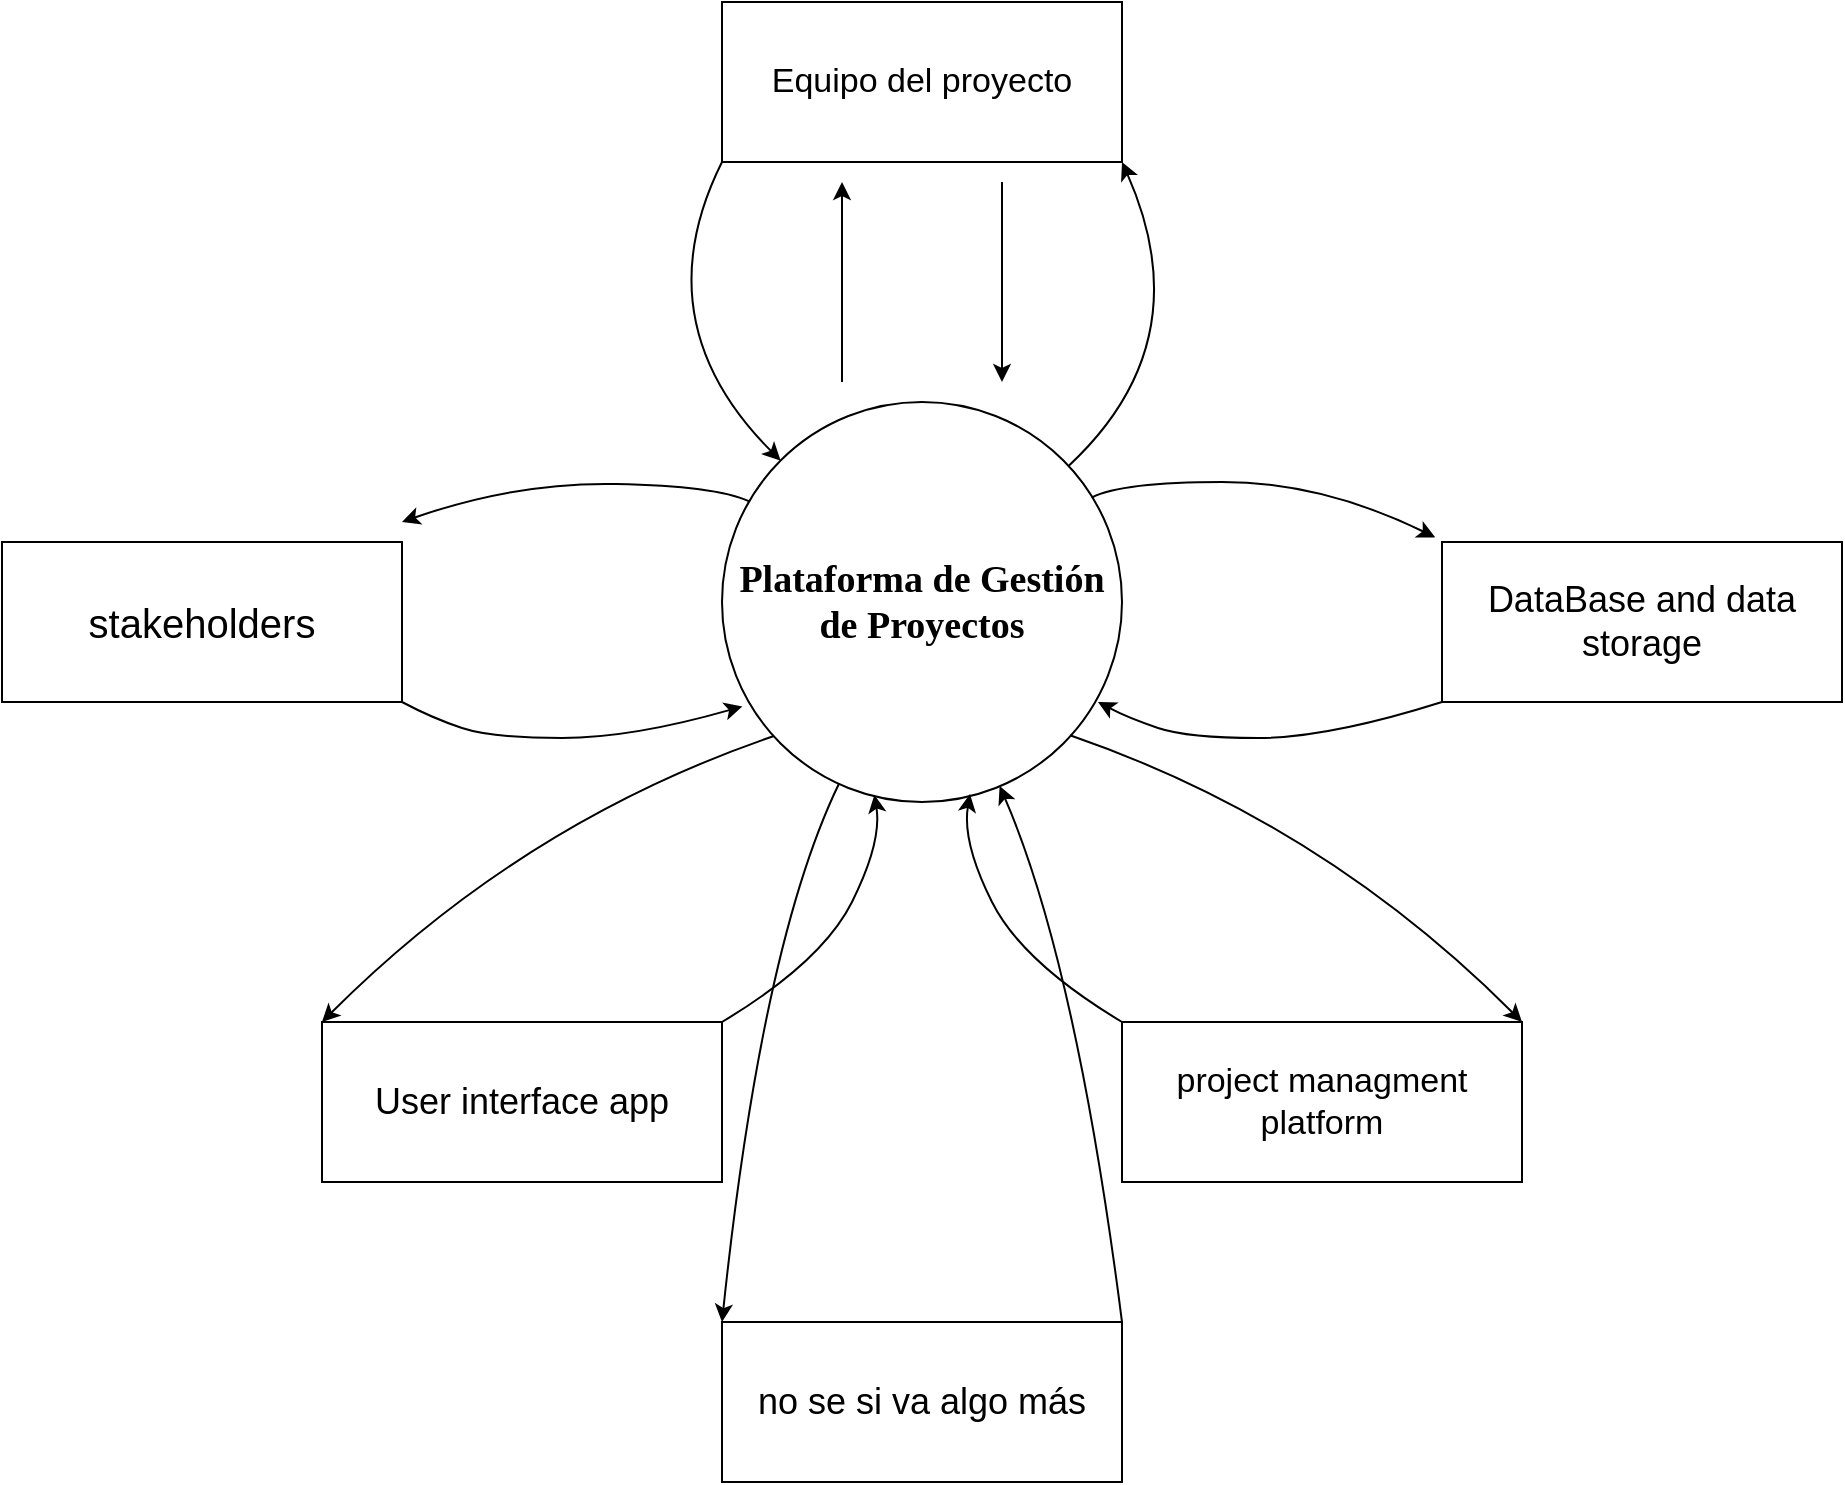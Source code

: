 <mxfile version="23.1.2" type="device">
  <diagram name="Página-1" id="F0qjEvc9fAmujxt9v7KA">
    <mxGraphModel dx="1880" dy="917" grid="1" gridSize="11" guides="1" tooltips="1" connect="1" arrows="1" fold="1" page="1" pageScale="1" pageWidth="827" pageHeight="1169" math="0" shadow="0">
      <root>
        <mxCell id="0" />
        <mxCell id="1" parent="0" />
        <mxCell id="2bknG78XrLo6GUS6gMfR-1" value="&lt;h3&gt;&lt;font face=&quot;Times New Roman&quot; style=&quot;font-size: 19px;&quot;&gt;Plataforma de Gestión de Proyectos&lt;/font&gt;&lt;/h3&gt;" style="ellipse;whiteSpace=wrap;html=1;aspect=fixed;" vertex="1" parent="1">
          <mxGeometry x="620" y="320" width="200" height="200" as="geometry" />
        </mxCell>
        <mxCell id="2bknG78XrLo6GUS6gMfR-2" value="&lt;font style=&quot;font-size: 17px;&quot;&gt;Equipo del proyecto&lt;/font&gt;" style="rounded=0;whiteSpace=wrap;html=1;" vertex="1" parent="1">
          <mxGeometry x="620" y="120" width="200" height="80" as="geometry" />
        </mxCell>
        <mxCell id="2bknG78XrLo6GUS6gMfR-3" value="" style="endArrow=classic;html=1;rounded=0;" edge="1" parent="1">
          <mxGeometry width="50" height="50" relative="1" as="geometry">
            <mxPoint x="680" y="310" as="sourcePoint" />
            <mxPoint x="680" y="210" as="targetPoint" />
          </mxGeometry>
        </mxCell>
        <mxCell id="2bknG78XrLo6GUS6gMfR-4" value="" style="endArrow=classic;html=1;rounded=0;" edge="1" parent="1">
          <mxGeometry width="50" height="50" relative="1" as="geometry">
            <mxPoint x="760" y="210" as="sourcePoint" />
            <mxPoint x="760" y="310" as="targetPoint" />
            <Array as="points">
              <mxPoint x="760" y="240" />
            </Array>
          </mxGeometry>
        </mxCell>
        <mxCell id="2bknG78XrLo6GUS6gMfR-6" value="" style="curved=1;endArrow=classic;html=1;rounded=0;exitX=0;exitY=1;exitDx=0;exitDy=0;" edge="1" parent="1" source="2bknG78XrLo6GUS6gMfR-2" target="2bknG78XrLo6GUS6gMfR-1">
          <mxGeometry width="50" height="50" relative="1" as="geometry">
            <mxPoint x="560" y="240" as="sourcePoint" />
            <mxPoint x="610" y="320" as="targetPoint" />
            <Array as="points">
              <mxPoint x="580" y="280" />
            </Array>
          </mxGeometry>
        </mxCell>
        <mxCell id="2bknG78XrLo6GUS6gMfR-10" value="&lt;font style=&quot;font-size: 18px;&quot;&gt;DataBase and data storage&lt;/font&gt;" style="rounded=0;whiteSpace=wrap;html=1;" vertex="1" parent="1">
          <mxGeometry x="980" y="390" width="200" height="80" as="geometry" />
        </mxCell>
        <mxCell id="2bknG78XrLo6GUS6gMfR-11" value="&lt;font style=&quot;font-size: 20px;&quot;&gt;stakeholders&lt;/font&gt;" style="rounded=0;whiteSpace=wrap;html=1;" vertex="1" parent="1">
          <mxGeometry x="260" y="390" width="200" height="80" as="geometry" />
        </mxCell>
        <mxCell id="2bknG78XrLo6GUS6gMfR-12" value="&lt;font style=&quot;font-size: 18px;&quot;&gt;User interface app&lt;/font&gt;" style="rounded=0;whiteSpace=wrap;html=1;" vertex="1" parent="1">
          <mxGeometry x="420" y="630" width="200" height="80" as="geometry" />
        </mxCell>
        <mxCell id="2bknG78XrLo6GUS6gMfR-13" value="&lt;font style=&quot;font-size: 17px;&quot;&gt;project managment platform&lt;/font&gt;" style="rounded=0;whiteSpace=wrap;html=1;" vertex="1" parent="1">
          <mxGeometry x="820" y="630" width="200" height="80" as="geometry" />
        </mxCell>
        <mxCell id="2bknG78XrLo6GUS6gMfR-14" value="" style="curved=1;endArrow=classic;html=1;rounded=0;entryX=-0.017;entryY=-0.029;entryDx=0;entryDy=0;entryPerimeter=0;exitX=0.924;exitY=0.239;exitDx=0;exitDy=0;exitPerimeter=0;" edge="1" parent="1" source="2bknG78XrLo6GUS6gMfR-1" target="2bknG78XrLo6GUS6gMfR-10">
          <mxGeometry width="50" height="50" relative="1" as="geometry">
            <mxPoint x="850" y="400" as="sourcePoint" />
            <mxPoint x="900" y="350" as="targetPoint" />
            <Array as="points">
              <mxPoint x="820" y="360" />
              <mxPoint x="920" y="360" />
            </Array>
          </mxGeometry>
        </mxCell>
        <mxCell id="2bknG78XrLo6GUS6gMfR-16" value="" style="curved=1;endArrow=classic;html=1;rounded=0;entryX=-0.017;entryY=-0.029;entryDx=0;entryDy=0;entryPerimeter=0;exitX=0;exitY=1;exitDx=0;exitDy=0;" edge="1" parent="1" source="2bknG78XrLo6GUS6gMfR-10">
          <mxGeometry width="50" height="50" relative="1" as="geometry">
            <mxPoint x="980" y="460" as="sourcePoint" />
            <mxPoint x="808" y="470" as="targetPoint" />
            <Array as="points">
              <mxPoint x="923" y="488" />
              <mxPoint x="853" y="488" />
              <mxPoint x="823" y="478" />
            </Array>
          </mxGeometry>
        </mxCell>
        <mxCell id="2bknG78XrLo6GUS6gMfR-17" value="" style="curved=1;endArrow=classic;html=1;rounded=0;" edge="1" parent="1" source="2bknG78XrLo6GUS6gMfR-1">
          <mxGeometry width="50" height="50" relative="1" as="geometry">
            <mxPoint x="849.0" y="349.0" as="sourcePoint" />
            <mxPoint x="820.0" y="200.0" as="targetPoint" />
            <Array as="points">
              <mxPoint x="860" y="290" />
            </Array>
          </mxGeometry>
        </mxCell>
        <mxCell id="2bknG78XrLo6GUS6gMfR-19" value="" style="curved=1;endArrow=classic;html=1;rounded=0;entryX=-0.017;entryY=-0.029;entryDx=0;entryDy=0;entryPerimeter=0;exitX=0.067;exitY=0.248;exitDx=0;exitDy=0;exitPerimeter=0;" edge="1" parent="1" source="2bknG78XrLo6GUS6gMfR-1">
          <mxGeometry width="50" height="50" relative="1" as="geometry">
            <mxPoint x="632" y="370" as="sourcePoint" />
            <mxPoint x="460" y="380" as="targetPoint" />
            <Array as="points">
              <mxPoint x="617" y="362" />
              <mxPoint x="517" y="360" />
            </Array>
          </mxGeometry>
        </mxCell>
        <mxCell id="2bknG78XrLo6GUS6gMfR-20" value="" style="curved=1;endArrow=classic;html=1;rounded=0;entryX=0.051;entryY=0.761;entryDx=0;entryDy=0;entryPerimeter=0;exitX=0.924;exitY=0.239;exitDx=0;exitDy=0;exitPerimeter=0;" edge="1" parent="1" target="2bknG78XrLo6GUS6gMfR-1">
          <mxGeometry width="50" height="50" relative="1" as="geometry">
            <mxPoint x="460" y="470" as="sourcePoint" />
            <mxPoint x="632" y="460" as="targetPoint" />
            <Array as="points">
              <mxPoint x="475" y="478" />
              <mxPoint x="505" y="488" />
              <mxPoint x="575" y="488" />
            </Array>
          </mxGeometry>
        </mxCell>
        <mxCell id="2bknG78XrLo6GUS6gMfR-21" value="" style="curved=1;endArrow=classic;html=1;rounded=0;entryX=1;entryY=0;entryDx=0;entryDy=0;exitX=0.87;exitY=0.833;exitDx=0;exitDy=0;exitPerimeter=0;" edge="1" parent="1" source="2bknG78XrLo6GUS6gMfR-1" target="2bknG78XrLo6GUS6gMfR-13">
          <mxGeometry width="50" height="50" relative="1" as="geometry">
            <mxPoint x="830" y="640" as="sourcePoint" />
            <mxPoint x="880" y="590" as="targetPoint" />
            <Array as="points">
              <mxPoint x="920" y="530" />
            </Array>
          </mxGeometry>
        </mxCell>
        <mxCell id="2bknG78XrLo6GUS6gMfR-22" value="" style="curved=1;endArrow=classic;html=1;rounded=0;entryX=1;entryY=0;entryDx=0;entryDy=0;exitX=0.87;exitY=0.833;exitDx=0;exitDy=0;exitPerimeter=0;" edge="1" parent="1">
          <mxGeometry width="50" height="50" relative="1" as="geometry">
            <mxPoint x="646" y="487" as="sourcePoint" />
            <mxPoint x="420" y="630" as="targetPoint" />
            <Array as="points">
              <mxPoint x="520" y="530" />
            </Array>
          </mxGeometry>
        </mxCell>
        <mxCell id="2bknG78XrLo6GUS6gMfR-23" value="" style="curved=1;endArrow=classic;html=1;rounded=0;exitX=1;exitY=0;exitDx=0;exitDy=0;entryX=0.381;entryY=0.982;entryDx=0;entryDy=0;entryPerimeter=0;" edge="1" parent="1" source="2bknG78XrLo6GUS6gMfR-12" target="2bknG78XrLo6GUS6gMfR-1">
          <mxGeometry width="50" height="50" relative="1" as="geometry">
            <mxPoint x="650" y="550" as="sourcePoint" />
            <mxPoint x="700" y="500" as="targetPoint" />
            <Array as="points">
              <mxPoint x="670" y="600" />
              <mxPoint x="700" y="540" />
            </Array>
          </mxGeometry>
        </mxCell>
        <mxCell id="2bknG78XrLo6GUS6gMfR-24" value="" style="curved=1;endArrow=classic;html=1;rounded=0;exitX=1;exitY=0;exitDx=0;exitDy=0;entryX=0.381;entryY=0.982;entryDx=0;entryDy=0;entryPerimeter=0;" edge="1" parent="1">
          <mxGeometry width="50" height="50" relative="1" as="geometry">
            <mxPoint x="820" y="630" as="sourcePoint" />
            <mxPoint x="744" y="516" as="targetPoint" />
            <Array as="points">
              <mxPoint x="770" y="600" />
              <mxPoint x="740" y="540" />
            </Array>
          </mxGeometry>
        </mxCell>
        <mxCell id="2bknG78XrLo6GUS6gMfR-25" value="&lt;font style=&quot;font-size: 18px;&quot;&gt;no se si va algo más&lt;/font&gt;" style="rounded=0;whiteSpace=wrap;html=1;" vertex="1" parent="1">
          <mxGeometry x="620" y="780" width="200" height="80" as="geometry" />
        </mxCell>
        <mxCell id="2bknG78XrLo6GUS6gMfR-26" value="" style="curved=1;endArrow=classic;html=1;rounded=0;entryX=0;entryY=0;entryDx=0;entryDy=0;exitX=0.293;exitY=0.953;exitDx=0;exitDy=0;exitPerimeter=0;" edge="1" parent="1" source="2bknG78XrLo6GUS6gMfR-1" target="2bknG78XrLo6GUS6gMfR-25">
          <mxGeometry width="50" height="50" relative="1" as="geometry">
            <mxPoint x="680" y="510" as="sourcePoint" />
            <mxPoint x="709" y="659" as="targetPoint" />
            <Array as="points">
              <mxPoint x="640" y="590" />
            </Array>
          </mxGeometry>
        </mxCell>
        <mxCell id="2bknG78XrLo6GUS6gMfR-27" value="" style="curved=1;endArrow=classic;html=1;rounded=0;exitX=1;exitY=0;exitDx=0;exitDy=0;entryX=0.694;entryY=0.96;entryDx=0;entryDy=0;entryPerimeter=0;" edge="1" parent="1" source="2bknG78XrLo6GUS6gMfR-25" target="2bknG78XrLo6GUS6gMfR-1">
          <mxGeometry width="50" height="50" relative="1" as="geometry">
            <mxPoint x="730" y="662" as="sourcePoint" />
            <mxPoint x="757.0" y="510.0" as="targetPoint" />
            <Array as="points">
              <mxPoint x="797" y="600" />
            </Array>
          </mxGeometry>
        </mxCell>
      </root>
    </mxGraphModel>
  </diagram>
</mxfile>
